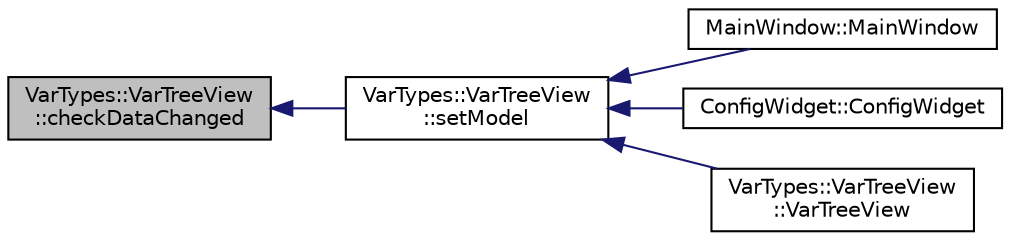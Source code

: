 digraph "VarTypes::VarTreeView::checkDataChanged"
{
 // INTERACTIVE_SVG=YES
  edge [fontname="Helvetica",fontsize="10",labelfontname="Helvetica",labelfontsize="10"];
  node [fontname="Helvetica",fontsize="10",shape=record];
  rankdir="LR";
  Node1 [label="VarTypes::VarTreeView\l::checkDataChanged",height=0.2,width=0.4,color="black", fillcolor="grey75", style="filled", fontcolor="black"];
  Node1 -> Node2 [dir="back",color="midnightblue",fontsize="10",style="solid",fontname="Helvetica"];
  Node2 [label="VarTypes::VarTreeView\l::setModel",height=0.2,width=0.4,color="black", fillcolor="white", style="filled",URL="$df/d7d/class_var_types_1_1_var_tree_view.html#ac91877c5f60f7968c3b72a3248362297"];
  Node2 -> Node3 [dir="back",color="midnightblue",fontsize="10",style="solid",fontname="Helvetica"];
  Node3 [label="MainWindow::MainWindow",height=0.2,width=0.4,color="black", fillcolor="white", style="filled",URL="$d9/dc6/class_main_window.html#a0479fec4bd069aebecfbb8f5511c40f9"];
  Node2 -> Node4 [dir="back",color="midnightblue",fontsize="10",style="solid",fontname="Helvetica"];
  Node4 [label="ConfigWidget::ConfigWidget",height=0.2,width=0.4,color="black", fillcolor="white", style="filled",URL="$d6/d55/class_config_widget.html#a7ef900142fc1a65ef49c13f89b669820"];
  Node2 -> Node5 [dir="back",color="midnightblue",fontsize="10",style="solid",fontname="Helvetica"];
  Node5 [label="VarTypes::VarTreeView\l::VarTreeView",height=0.2,width=0.4,color="black", fillcolor="white", style="filled",URL="$df/d7d/class_var_types_1_1_var_tree_view.html#a9a1da51d5664811442a3f0e8387bb221"];
}
